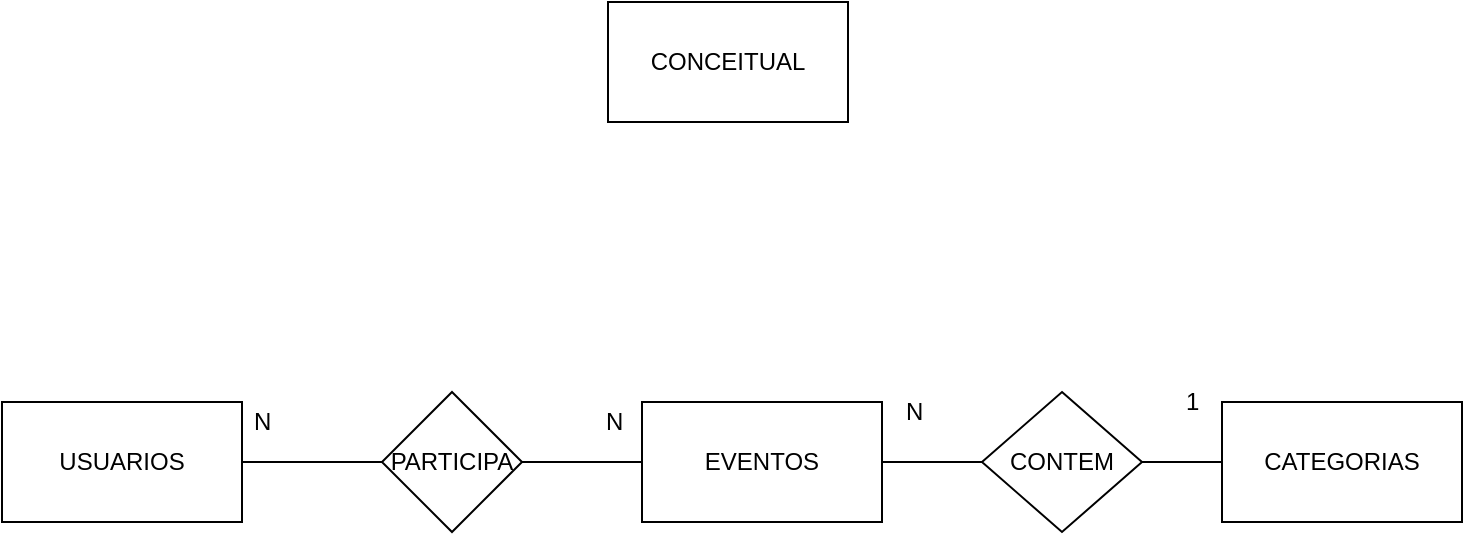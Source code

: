 <mxfile version="10.9.5" type="device"><diagram id="wTWzTGKYoij-ahQqFSjU" name="Conceitual"><mxGraphModel dx="926" dy="628" grid="1" gridSize="10" guides="1" tooltips="1" connect="1" arrows="1" fold="1" page="1" pageScale="1" pageWidth="827" pageHeight="1169" math="0" shadow="0"><root><mxCell id="0"/><mxCell id="1" parent="0"/><mxCell id="wOP3XvQEIad0CPK_Jpqw-1" value="CONCEITUAL" style="rounded=0;whiteSpace=wrap;html=1;" vertex="1" parent="1"><mxGeometry x="353" y="10" width="120" height="60" as="geometry"/></mxCell><mxCell id="wOP3XvQEIad0CPK_Jpqw-2" value="USUARIOS" style="rounded=0;whiteSpace=wrap;html=1;" vertex="1" parent="1"><mxGeometry x="50" y="210" width="120" height="60" as="geometry"/></mxCell><mxCell id="wOP3XvQEIad0CPK_Jpqw-9" style="edgeStyle=orthogonalEdgeStyle;rounded=0;orthogonalLoop=1;jettySize=auto;html=1;exitX=0;exitY=0.5;exitDx=0;exitDy=0;endArrow=none;endFill=0;" edge="1" parent="1" source="wOP3XvQEIad0CPK_Jpqw-3" target="wOP3XvQEIad0CPK_Jpqw-5"><mxGeometry relative="1" as="geometry"/></mxCell><mxCell id="wOP3XvQEIad0CPK_Jpqw-3" value="EVENTOS" style="rounded=0;whiteSpace=wrap;html=1;" vertex="1" parent="1"><mxGeometry x="370" y="210" width="120" height="60" as="geometry"/></mxCell><mxCell id="wOP3XvQEIad0CPK_Jpqw-4" value="CATEGORIAS" style="rounded=0;whiteSpace=wrap;html=1;" vertex="1" parent="1"><mxGeometry x="660" y="210" width="120" height="60" as="geometry"/></mxCell><mxCell id="wOP3XvQEIad0CPK_Jpqw-10" style="edgeStyle=orthogonalEdgeStyle;rounded=0;orthogonalLoop=1;jettySize=auto;html=1;exitX=0;exitY=0.5;exitDx=0;exitDy=0;endArrow=none;endFill=0;" edge="1" parent="1" source="wOP3XvQEIad0CPK_Jpqw-5" target="wOP3XvQEIad0CPK_Jpqw-2"><mxGeometry relative="1" as="geometry"/></mxCell><mxCell id="wOP3XvQEIad0CPK_Jpqw-5" value="PARTICIPA" style="rhombus;whiteSpace=wrap;html=1;" vertex="1" parent="1"><mxGeometry x="240" y="205" width="70" height="70" as="geometry"/></mxCell><mxCell id="wOP3XvQEIad0CPK_Jpqw-7" style="edgeStyle=orthogonalEdgeStyle;rounded=0;orthogonalLoop=1;jettySize=auto;html=1;endArrow=none;endFill=0;" edge="1" parent="1" source="wOP3XvQEIad0CPK_Jpqw-6" target="wOP3XvQEIad0CPK_Jpqw-4"><mxGeometry relative="1" as="geometry"/></mxCell><mxCell id="wOP3XvQEIad0CPK_Jpqw-8" style="edgeStyle=orthogonalEdgeStyle;rounded=0;orthogonalLoop=1;jettySize=auto;html=1;exitX=0;exitY=0.5;exitDx=0;exitDy=0;endArrow=none;endFill=0;" edge="1" parent="1" source="wOP3XvQEIad0CPK_Jpqw-6" target="wOP3XvQEIad0CPK_Jpqw-3"><mxGeometry relative="1" as="geometry"/></mxCell><mxCell id="wOP3XvQEIad0CPK_Jpqw-6" value="CONTEM" style="rhombus;whiteSpace=wrap;html=1;" vertex="1" parent="1"><mxGeometry x="540" y="205" width="80" height="70" as="geometry"/></mxCell><mxCell id="wOP3XvQEIad0CPK_Jpqw-11" value="N" style="text;html=1;resizable=0;points=[];autosize=1;align=left;verticalAlign=top;spacingTop=-4;" vertex="1" parent="1"><mxGeometry x="174" y="210" width="20" height="20" as="geometry"/></mxCell><mxCell id="wOP3XvQEIad0CPK_Jpqw-12" value="N" style="text;html=1;resizable=0;points=[];autosize=1;align=left;verticalAlign=top;spacingTop=-4;" vertex="1" parent="1"><mxGeometry x="350" y="210" width="20" height="20" as="geometry"/></mxCell><mxCell id="wOP3XvQEIad0CPK_Jpqw-13" value="N" style="text;html=1;resizable=0;points=[];autosize=1;align=left;verticalAlign=top;spacingTop=-4;" vertex="1" parent="1"><mxGeometry x="500" y="205" width="20" height="20" as="geometry"/></mxCell><mxCell id="wOP3XvQEIad0CPK_Jpqw-14" value="1" style="text;html=1;resizable=0;points=[];autosize=1;align=left;verticalAlign=top;spacingTop=-4;" vertex="1" parent="1"><mxGeometry x="640" y="200" width="20" height="20" as="geometry"/></mxCell></root></mxGraphModel></diagram><diagram id="80KvO-igwab7Zd7UYiVF" name="Logico"><mxGraphModel dx="926" dy="628" grid="1" gridSize="10" guides="1" tooltips="1" connect="1" arrows="1" fold="1" page="1" pageScale="1" pageWidth="827" pageHeight="1169" math="0" shadow="0"><root><mxCell id="w_10UUwpZ8gNeQc3itnp-0"/><mxCell id="w_10UUwpZ8gNeQc3itnp-1" parent="w_10UUwpZ8gNeQc3itnp-0"/><mxCell id="w_10UUwpZ8gNeQc3itnp-2" value="LOGICO" style="rounded=1;whiteSpace=wrap;html=1;" vertex="1" parent="w_10UUwpZ8gNeQc3itnp-1"><mxGeometry x="380" y="110" width="120" height="60" as="geometry"/></mxCell><mxCell id="w_10UUwpZ8gNeQc3itnp-3" value="Usuario" style="swimlane;fontStyle=0;childLayout=stackLayout;horizontal=1;startSize=26;fillColor=#e0e0e0;horizontalStack=0;resizeParent=1;resizeParentMax=0;resizeLast=0;collapsible=1;marginBottom=0;swimlaneFillColor=#ffffff;align=center;fontSize=14;" vertex="1" parent="w_10UUwpZ8gNeQc3itnp-1"><mxGeometry x="240" y="276" width="180" height="180" as="geometry"/></mxCell><mxCell id="w_10UUwpZ8gNeQc3itnp-4" value="IdUsuario:int" style="shape=partialRectangle;top=0;left=0;right=0;bottom=1;align=left;verticalAlign=middle;fillColor=none;spacingLeft=34;spacingRight=4;overflow=hidden;rotatable=0;points=[[0,0.5],[1,0.5]];portConstraint=eastwest;dropTarget=0;fontStyle=5;fontSize=12;" vertex="1" parent="w_10UUwpZ8gNeQc3itnp-3"><mxGeometry y="26" width="180" height="30" as="geometry"/></mxCell><mxCell id="w_10UUwpZ8gNeQc3itnp-5" value="PK" style="shape=partialRectangle;top=0;left=0;bottom=0;fillColor=none;align=left;verticalAlign=middle;spacingLeft=4;spacingRight=4;overflow=hidden;rotatable=0;points=[];portConstraint=eastwest;part=1;fontSize=12;" vertex="1" connectable="0" parent="w_10UUwpZ8gNeQc3itnp-4"><mxGeometry width="30" height="30" as="geometry"/></mxCell><mxCell id="w_10UUwpZ8gNeQc3itnp-6" value="Nome:Varchar(200)" style="shape=partialRectangle;top=0;left=0;right=0;bottom=0;align=left;verticalAlign=top;fillColor=none;spacingLeft=34;spacingRight=4;overflow=hidden;rotatable=0;points=[[0,0.5],[1,0.5]];portConstraint=eastwest;dropTarget=0;fontSize=12;" vertex="1" parent="w_10UUwpZ8gNeQc3itnp-3"><mxGeometry y="56" width="180" height="26" as="geometry"/></mxCell><mxCell id="w_10UUwpZ8gNeQc3itnp-7" value="" style="shape=partialRectangle;top=0;left=0;bottom=0;fillColor=none;align=left;verticalAlign=top;spacingLeft=4;spacingRight=4;overflow=hidden;rotatable=0;points=[];portConstraint=eastwest;part=1;fontSize=12;" vertex="1" connectable="0" parent="w_10UUwpZ8gNeQc3itnp-6"><mxGeometry width="30" height="26" as="geometry"/></mxCell><mxCell id="w_10UUwpZ8gNeQc3itnp-8" value="Email:Varchar(200)" style="shape=partialRectangle;top=0;left=0;right=0;bottom=0;align=left;verticalAlign=top;fillColor=none;spacingLeft=34;spacingRight=4;overflow=hidden;rotatable=0;points=[[0,0.5],[1,0.5]];portConstraint=eastwest;dropTarget=0;fontSize=12;" vertex="1" parent="w_10UUwpZ8gNeQc3itnp-3"><mxGeometry y="82" width="180" height="26" as="geometry"/></mxCell><mxCell id="w_10UUwpZ8gNeQc3itnp-9" value="" style="shape=partialRectangle;top=0;left=0;bottom=0;fillColor=none;align=left;verticalAlign=top;spacingLeft=4;spacingRight=4;overflow=hidden;rotatable=0;points=[];portConstraint=eastwest;part=1;fontSize=12;" vertex="1" connectable="0" parent="w_10UUwpZ8gNeQc3itnp-8"><mxGeometry width="30" height="26" as="geometry"/></mxCell><mxCell id="w_10UUwpZ8gNeQc3itnp-10" value="Senha:Varchar(200)" style="shape=partialRectangle;top=0;left=0;right=0;bottom=0;align=left;verticalAlign=top;fillColor=none;spacingLeft=34;spacingRight=4;overflow=hidden;rotatable=0;points=[[0,0.5],[1,0.5]];portConstraint=eastwest;dropTarget=0;fontSize=12;" vertex="1" parent="w_10UUwpZ8gNeQc3itnp-3"><mxGeometry y="108" width="180" height="26" as="geometry"/></mxCell><mxCell id="w_10UUwpZ8gNeQc3itnp-11" value="" style="shape=partialRectangle;top=0;left=0;bottom=0;fillColor=none;align=left;verticalAlign=top;spacingLeft=4;spacingRight=4;overflow=hidden;rotatable=0;points=[];portConstraint=eastwest;part=1;fontSize=12;" vertex="1" connectable="0" parent="w_10UUwpZ8gNeQc3itnp-10"><mxGeometry width="30" height="26" as="geometry"/></mxCell><mxCell id="w_10UUwpZ8gNeQc3itnp-12" value="Permissao:Varchar(200)" style="shape=partialRectangle;top=0;left=0;right=0;bottom=0;align=left;verticalAlign=top;fillColor=none;spacingLeft=34;spacingRight=4;overflow=hidden;rotatable=0;points=[[0,0.5],[1,0.5]];portConstraint=eastwest;dropTarget=0;fontSize=12;" vertex="1" parent="w_10UUwpZ8gNeQc3itnp-3"><mxGeometry y="134" width="180" height="46" as="geometry"/></mxCell><mxCell id="w_10UUwpZ8gNeQc3itnp-13" value="" style="shape=partialRectangle;top=0;left=0;bottom=0;fillColor=none;align=left;verticalAlign=top;spacingLeft=4;spacingRight=4;overflow=hidden;rotatable=0;points=[];portConstraint=eastwest;part=1;fontSize=12;" vertex="1" connectable="0" parent="w_10UUwpZ8gNeQc3itnp-12"><mxGeometry width="30" height="46" as="geometry"/></mxCell><mxCell id="w_10UUwpZ8gNeQc3itnp-14" value="Categoria" style="swimlane;fontStyle=0;childLayout=stackLayout;horizontal=1;startSize=26;fillColor=#e0e0e0;horizontalStack=0;resizeParent=1;resizeParentMax=0;resizeLast=0;collapsible=1;marginBottom=0;swimlaneFillColor=#ffffff;align=center;fontSize=14;" vertex="1" parent="w_10UUwpZ8gNeQc3itnp-1"><mxGeometry x="540" y="276" width="160" height="92" as="geometry"/></mxCell><mxCell id="w_10UUwpZ8gNeQc3itnp-15" value="IdCategoria:int" style="shape=partialRectangle;top=0;left=0;right=0;bottom=1;align=left;verticalAlign=middle;fillColor=none;spacingLeft=34;spacingRight=4;overflow=hidden;rotatable=0;points=[[0,0.5],[1,0.5]];portConstraint=eastwest;dropTarget=0;fontStyle=5;fontSize=12;" vertex="1" parent="w_10UUwpZ8gNeQc3itnp-14"><mxGeometry y="26" width="160" height="30" as="geometry"/></mxCell><mxCell id="w_10UUwpZ8gNeQc3itnp-16" value="PK" style="shape=partialRectangle;top=0;left=0;bottom=0;fillColor=none;align=left;verticalAlign=middle;spacingLeft=4;spacingRight=4;overflow=hidden;rotatable=0;points=[];portConstraint=eastwest;part=1;fontSize=12;" vertex="1" connectable="0" parent="w_10UUwpZ8gNeQc3itnp-15"><mxGeometry width="30" height="30" as="geometry"/></mxCell><mxCell id="w_10UUwpZ8gNeQc3itnp-17" value="Nome:Varchar(200)" style="shape=partialRectangle;top=0;left=0;right=0;bottom=0;align=left;verticalAlign=top;fillColor=none;spacingLeft=34;spacingRight=4;overflow=hidden;rotatable=0;points=[[0,0.5],[1,0.5]];portConstraint=eastwest;dropTarget=0;fontSize=12;" vertex="1" parent="w_10UUwpZ8gNeQc3itnp-14"><mxGeometry y="56" width="160" height="26" as="geometry"/></mxCell><mxCell id="w_10UUwpZ8gNeQc3itnp-18" value="" style="shape=partialRectangle;top=0;left=0;bottom=0;fillColor=none;align=left;verticalAlign=top;spacingLeft=4;spacingRight=4;overflow=hidden;rotatable=0;points=[];portConstraint=eastwest;part=1;fontSize=12;" vertex="1" connectable="0" parent="w_10UUwpZ8gNeQc3itnp-17"><mxGeometry width="30" height="26" as="geometry"/></mxCell><mxCell id="w_10UUwpZ8gNeQc3itnp-23" value="" style="shape=partialRectangle;top=0;left=0;right=0;bottom=0;align=left;verticalAlign=top;fillColor=none;spacingLeft=34;spacingRight=4;overflow=hidden;rotatable=0;points=[[0,0.5],[1,0.5]];portConstraint=eastwest;dropTarget=0;fontSize=12;" vertex="1" parent="w_10UUwpZ8gNeQc3itnp-14"><mxGeometry y="82" width="160" height="10" as="geometry"/></mxCell><mxCell id="w_10UUwpZ8gNeQc3itnp-24" value="" style="shape=partialRectangle;top=0;left=0;bottom=0;fillColor=none;align=left;verticalAlign=top;spacingLeft=4;spacingRight=4;overflow=hidden;rotatable=0;points=[];portConstraint=eastwest;part=1;fontSize=12;" vertex="1" connectable="0" parent="w_10UUwpZ8gNeQc3itnp-23"><mxGeometry width="30" height="10" as="geometry"/></mxCell><mxCell id="w_10UUwpZ8gNeQc3itnp-32" value="Eventos" style="swimlane;fontStyle=0;childLayout=stackLayout;horizontal=1;startSize=26;fillColor=#e0e0e0;horizontalStack=0;resizeParent=1;resizeParentMax=0;resizeLast=0;collapsible=1;marginBottom=0;swimlaneFillColor=#ffffff;align=center;fontSize=14;" vertex="1" parent="w_10UUwpZ8gNeQc3itnp-1"><mxGeometry x="500" y="433" width="160" height="238" as="geometry"/></mxCell><mxCell id="w_10UUwpZ8gNeQc3itnp-33" value="IdEvento:int" style="shape=partialRectangle;top=0;left=0;right=0;bottom=1;align=left;verticalAlign=middle;fillColor=none;spacingLeft=34;spacingRight=4;overflow=hidden;rotatable=0;points=[[0,0.5],[1,0.5]];portConstraint=eastwest;dropTarget=0;fontStyle=5;fontSize=12;" vertex="1" parent="w_10UUwpZ8gNeQc3itnp-32"><mxGeometry y="26" width="160" height="30" as="geometry"/></mxCell><mxCell id="w_10UUwpZ8gNeQc3itnp-34" value="PK" style="shape=partialRectangle;top=0;left=0;bottom=0;fillColor=none;align=left;verticalAlign=middle;spacingLeft=4;spacingRight=4;overflow=hidden;rotatable=0;points=[];portConstraint=eastwest;part=1;fontSize=12;" vertex="1" connectable="0" parent="w_10UUwpZ8gNeQc3itnp-33"><mxGeometry width="30" height="30" as="geometry"/></mxCell><mxCell id="w_10UUwpZ8gNeQc3itnp-35" value="Titulo:Varchar(200)" style="shape=partialRectangle;top=0;left=0;right=0;bottom=0;align=left;verticalAlign=top;fillColor=none;spacingLeft=34;spacingRight=4;overflow=hidden;rotatable=0;points=[[0,0.5],[1,0.5]];portConstraint=eastwest;dropTarget=0;fontSize=12;" vertex="1" parent="w_10UUwpZ8gNeQc3itnp-32"><mxGeometry y="56" width="160" height="26" as="geometry"/></mxCell><mxCell id="w_10UUwpZ8gNeQc3itnp-36" value="" style="shape=partialRectangle;top=0;left=0;bottom=0;fillColor=none;align=left;verticalAlign=top;spacingLeft=4;spacingRight=4;overflow=hidden;rotatable=0;points=[];portConstraint=eastwest;part=1;fontSize=12;" vertex="1" connectable="0" parent="w_10UUwpZ8gNeQc3itnp-35"><mxGeometry width="30" height="26" as="geometry"/></mxCell><mxCell id="w_10UUwpZ8gNeQc3itnp-37" value="Descricao:Varchar(200)" style="shape=partialRectangle;top=0;left=0;right=0;bottom=0;align=left;verticalAlign=top;fillColor=none;spacingLeft=34;spacingRight=4;overflow=hidden;rotatable=0;points=[[0,0.5],[1,0.5]];portConstraint=eastwest;dropTarget=0;fontSize=12;" vertex="1" parent="w_10UUwpZ8gNeQc3itnp-32"><mxGeometry y="82" width="160" height="26" as="geometry"/></mxCell><mxCell id="w_10UUwpZ8gNeQc3itnp-38" value="" style="shape=partialRectangle;top=0;left=0;bottom=0;fillColor=none;align=left;verticalAlign=top;spacingLeft=4;spacingRight=4;overflow=hidden;rotatable=0;points=[];portConstraint=eastwest;part=1;fontSize=12;" vertex="1" connectable="0" parent="w_10UUwpZ8gNeQc3itnp-37"><mxGeometry width="30" height="26" as="geometry"/></mxCell><mxCell id="w_10UUwpZ8gNeQc3itnp-39" value="DataEvento:Datetime" style="shape=partialRectangle;top=0;left=0;right=0;bottom=0;align=left;verticalAlign=top;fillColor=none;spacingLeft=34;spacingRight=4;overflow=hidden;rotatable=0;points=[[0,0.5],[1,0.5]];portConstraint=eastwest;dropTarget=0;fontSize=12;" vertex="1" parent="w_10UUwpZ8gNeQc3itnp-32"><mxGeometry y="108" width="160" height="26" as="geometry"/></mxCell><mxCell id="w_10UUwpZ8gNeQc3itnp-40" value="" style="shape=partialRectangle;top=0;left=0;bottom=0;fillColor=none;align=left;verticalAlign=top;spacingLeft=4;spacingRight=4;overflow=hidden;rotatable=0;points=[];portConstraint=eastwest;part=1;fontSize=12;" vertex="1" connectable="0" parent="w_10UUwpZ8gNeQc3itnp-39"><mxGeometry width="30" height="26" as="geometry"/></mxCell><mxCell id="w_10UUwpZ8gNeQc3itnp-41" value="DataCriacao:Datetime" style="shape=partialRectangle;top=0;left=0;right=0;bottom=0;align=left;verticalAlign=top;fillColor=none;spacingLeft=34;spacingRight=4;overflow=hidden;rotatable=0;points=[[0,0.5],[1,0.5]];portConstraint=eastwest;dropTarget=0;fontSize=12;" vertex="1" parent="w_10UUwpZ8gNeQc3itnp-32"><mxGeometry y="134" width="160" height="26" as="geometry"/></mxCell><mxCell id="w_10UUwpZ8gNeQc3itnp-42" value="" style="shape=partialRectangle;top=0;left=0;bottom=0;fillColor=none;align=left;verticalAlign=top;spacingLeft=4;spacingRight=4;overflow=hidden;rotatable=0;points=[];portConstraint=eastwest;part=1;fontSize=12;" vertex="1" connectable="0" parent="w_10UUwpZ8gNeQc3itnp-41"><mxGeometry width="30" height="26.0" as="geometry"/></mxCell><mxCell id="w_10UUwpZ8gNeQc3itnp-43" value="Ativo:int" style="shape=partialRectangle;top=0;left=0;right=0;bottom=0;align=left;verticalAlign=top;fillColor=none;spacingLeft=34;spacingRight=4;overflow=hidden;rotatable=0;points=[[0,0.5],[1,0.5]];portConstraint=eastwest;dropTarget=0;fontSize=12;" vertex="1" parent="w_10UUwpZ8gNeQc3itnp-32"><mxGeometry y="160" width="160" height="26" as="geometry"/></mxCell><mxCell id="w_10UUwpZ8gNeQc3itnp-44" value="" style="shape=partialRectangle;top=0;left=0;bottom=0;fillColor=none;align=left;verticalAlign=top;spacingLeft=4;spacingRight=4;overflow=hidden;rotatable=0;points=[];portConstraint=eastwest;part=1;fontSize=12;" vertex="1" connectable="0" parent="w_10UUwpZ8gNeQc3itnp-43"><mxGeometry width="30" height="26.0" as="geometry"/></mxCell><mxCell id="w_10UUwpZ8gNeQc3itnp-51" value="" style="endArrow=none;html=1;entryX=1;entryY=-0.192;entryDx=0;entryDy=0;entryPerimeter=0;" edge="1" parent="w_10UUwpZ8gNeQc3itnp-32" target="w_10UUwpZ8gNeQc3itnp-49"><mxGeometry width="50" height="50" relative="1" as="geometry"><mxPoint y="207" as="sourcePoint"/><mxPoint x="80" y="187" as="targetPoint"/></mxGeometry></mxCell><mxCell id="w_10UUwpZ8gNeQc3itnp-45" value="Local:Varchar(200)" style="shape=partialRectangle;top=0;left=0;right=0;bottom=0;align=left;verticalAlign=top;fillColor=none;spacingLeft=34;spacingRight=4;overflow=hidden;rotatable=0;points=[[0,0.5],[1,0.5]];portConstraint=eastwest;dropTarget=0;fontSize=12;" vertex="1" parent="w_10UUwpZ8gNeQc3itnp-32"><mxGeometry y="186" width="160" height="26" as="geometry"/></mxCell><mxCell id="w_10UUwpZ8gNeQc3itnp-46" value="" style="shape=partialRectangle;top=0;left=0;bottom=0;fillColor=none;align=left;verticalAlign=top;spacingLeft=4;spacingRight=4;overflow=hidden;rotatable=0;points=[];portConstraint=eastwest;part=1;fontSize=12;" vertex="1" connectable="0" parent="w_10UUwpZ8gNeQc3itnp-45"><mxGeometry width="30" height="26.0" as="geometry"/></mxCell><mxCell id="w_10UUwpZ8gNeQc3itnp-49" value="IdCategoria:int" style="shape=partialRectangle;top=0;left=0;right=0;bottom=0;align=left;verticalAlign=top;fillColor=none;spacingLeft=34;spacingRight=4;overflow=hidden;rotatable=0;points=[[0,0.5],[1,0.5]];portConstraint=eastwest;dropTarget=0;fontSize=12;" vertex="1" parent="w_10UUwpZ8gNeQc3itnp-32"><mxGeometry y="212" width="160" height="26" as="geometry"/></mxCell><mxCell id="w_10UUwpZ8gNeQc3itnp-50" value="FK" style="shape=partialRectangle;top=0;left=0;bottom=0;fillColor=none;align=left;verticalAlign=top;spacingLeft=4;spacingRight=4;overflow=hidden;rotatable=0;points=[];portConstraint=eastwest;part=1;fontSize=12;" vertex="1" connectable="0" parent="w_10UUwpZ8gNeQc3itnp-49"><mxGeometry width="30" height="26.0" as="geometry"/></mxCell><mxCell id="w_10UUwpZ8gNeQc3itnp-52" value="Presencas" style="swimlane;fontStyle=0;childLayout=stackLayout;horizontal=1;startSize=26;fillColor=#e0e0e0;horizontalStack=0;resizeParent=1;resizeParentMax=0;resizeLast=0;collapsible=1;marginBottom=0;swimlaneFillColor=#ffffff;align=center;fontSize=14;" vertex="1" parent="w_10UUwpZ8gNeQc3itnp-1"><mxGeometry x="260" y="507" width="160" height="86" as="geometry"/></mxCell><mxCell id="w_10UUwpZ8gNeQc3itnp-53" value="IdUsuario:int" style="shape=partialRectangle;top=0;left=0;right=0;bottom=0;align=left;verticalAlign=middle;fillColor=none;spacingLeft=60;spacingRight=4;overflow=hidden;rotatable=0;points=[[0,0.5],[1,0.5]];portConstraint=eastwest;dropTarget=0;fontStyle=5;fontSize=12;" vertex="1" parent="w_10UUwpZ8gNeQc3itnp-52"><mxGeometry y="26" width="160" height="30" as="geometry"/></mxCell><mxCell id="w_10UUwpZ8gNeQc3itnp-54" value="FK1" style="shape=partialRectangle;fontStyle=1;top=0;left=0;bottom=0;fillColor=none;align=left;verticalAlign=middle;spacingLeft=4;spacingRight=4;overflow=hidden;rotatable=0;points=[];portConstraint=eastwest;part=1;fontSize=12;" vertex="1" connectable="0" parent="w_10UUwpZ8gNeQc3itnp-53"><mxGeometry width="56" height="30" as="geometry"/></mxCell><mxCell id="w_10UUwpZ8gNeQc3itnp-55" value="IdEvento:int" style="shape=partialRectangle;top=0;left=0;right=0;bottom=1;align=left;verticalAlign=middle;fillColor=none;spacingLeft=60;spacingRight=4;overflow=hidden;rotatable=0;points=[[0,0.5],[1,0.5]];portConstraint=eastwest;dropTarget=0;fontStyle=5;fontSize=12;" vertex="1" parent="w_10UUwpZ8gNeQc3itnp-52"><mxGeometry y="56" width="160" height="30" as="geometry"/></mxCell><mxCell id="w_10UUwpZ8gNeQc3itnp-56" value="FK2" style="shape=partialRectangle;fontStyle=1;top=0;left=0;bottom=0;fillColor=none;align=left;verticalAlign=middle;spacingLeft=4;spacingRight=4;overflow=hidden;rotatable=0;points=[];portConstraint=eastwest;part=1;fontSize=12;" vertex="1" connectable="0" parent="w_10UUwpZ8gNeQc3itnp-55"><mxGeometry width="56" height="30" as="geometry"/></mxCell><mxCell id="w_10UUwpZ8gNeQc3itnp-61" value="" style="edgeStyle=entityRelationEdgeStyle;fontSize=12;html=1;endArrow=ERoneToMany;exitX=1;exitY=0.098;exitDx=0;exitDy=0;exitPerimeter=0;" edge="1" parent="w_10UUwpZ8gNeQc3itnp-1" source="w_10UUwpZ8gNeQc3itnp-14" target="w_10UUwpZ8gNeQc3itnp-49"><mxGeometry width="100" height="100" relative="1" as="geometry"><mxPoint x="750" y="400" as="sourcePoint"/><mxPoint x="850" y="300" as="targetPoint"/></mxGeometry></mxCell><mxCell id="w_10UUwpZ8gNeQc3itnp-62" value="" style="edgeStyle=entityRelationEdgeStyle;fontSize=12;html=1;endArrow=ERmany;startArrow=ERmany;" edge="1" parent="w_10UUwpZ8gNeQc3itnp-1" source="w_10UUwpZ8gNeQc3itnp-52" target="w_10UUwpZ8gNeQc3itnp-4"><mxGeometry width="100" height="100" relative="1" as="geometry"><mxPoint x="390" y="620" as="sourcePoint"/><mxPoint x="490" y="520" as="targetPoint"/></mxGeometry></mxCell><mxCell id="w_10UUwpZ8gNeQc3itnp-63" value="" style="edgeStyle=entityRelationEdgeStyle;fontSize=12;html=1;endArrow=ERmany;startArrow=ERmany;" edge="1" parent="w_10UUwpZ8gNeQc3itnp-1" source="w_10UUwpZ8gNeQc3itnp-33" target="w_10UUwpZ8gNeQc3itnp-55"><mxGeometry width="100" height="100" relative="1" as="geometry"><mxPoint x="280" y="730" as="sourcePoint"/><mxPoint x="380" y="630" as="targetPoint"/></mxGeometry></mxCell></root></mxGraphModel></diagram></mxfile>